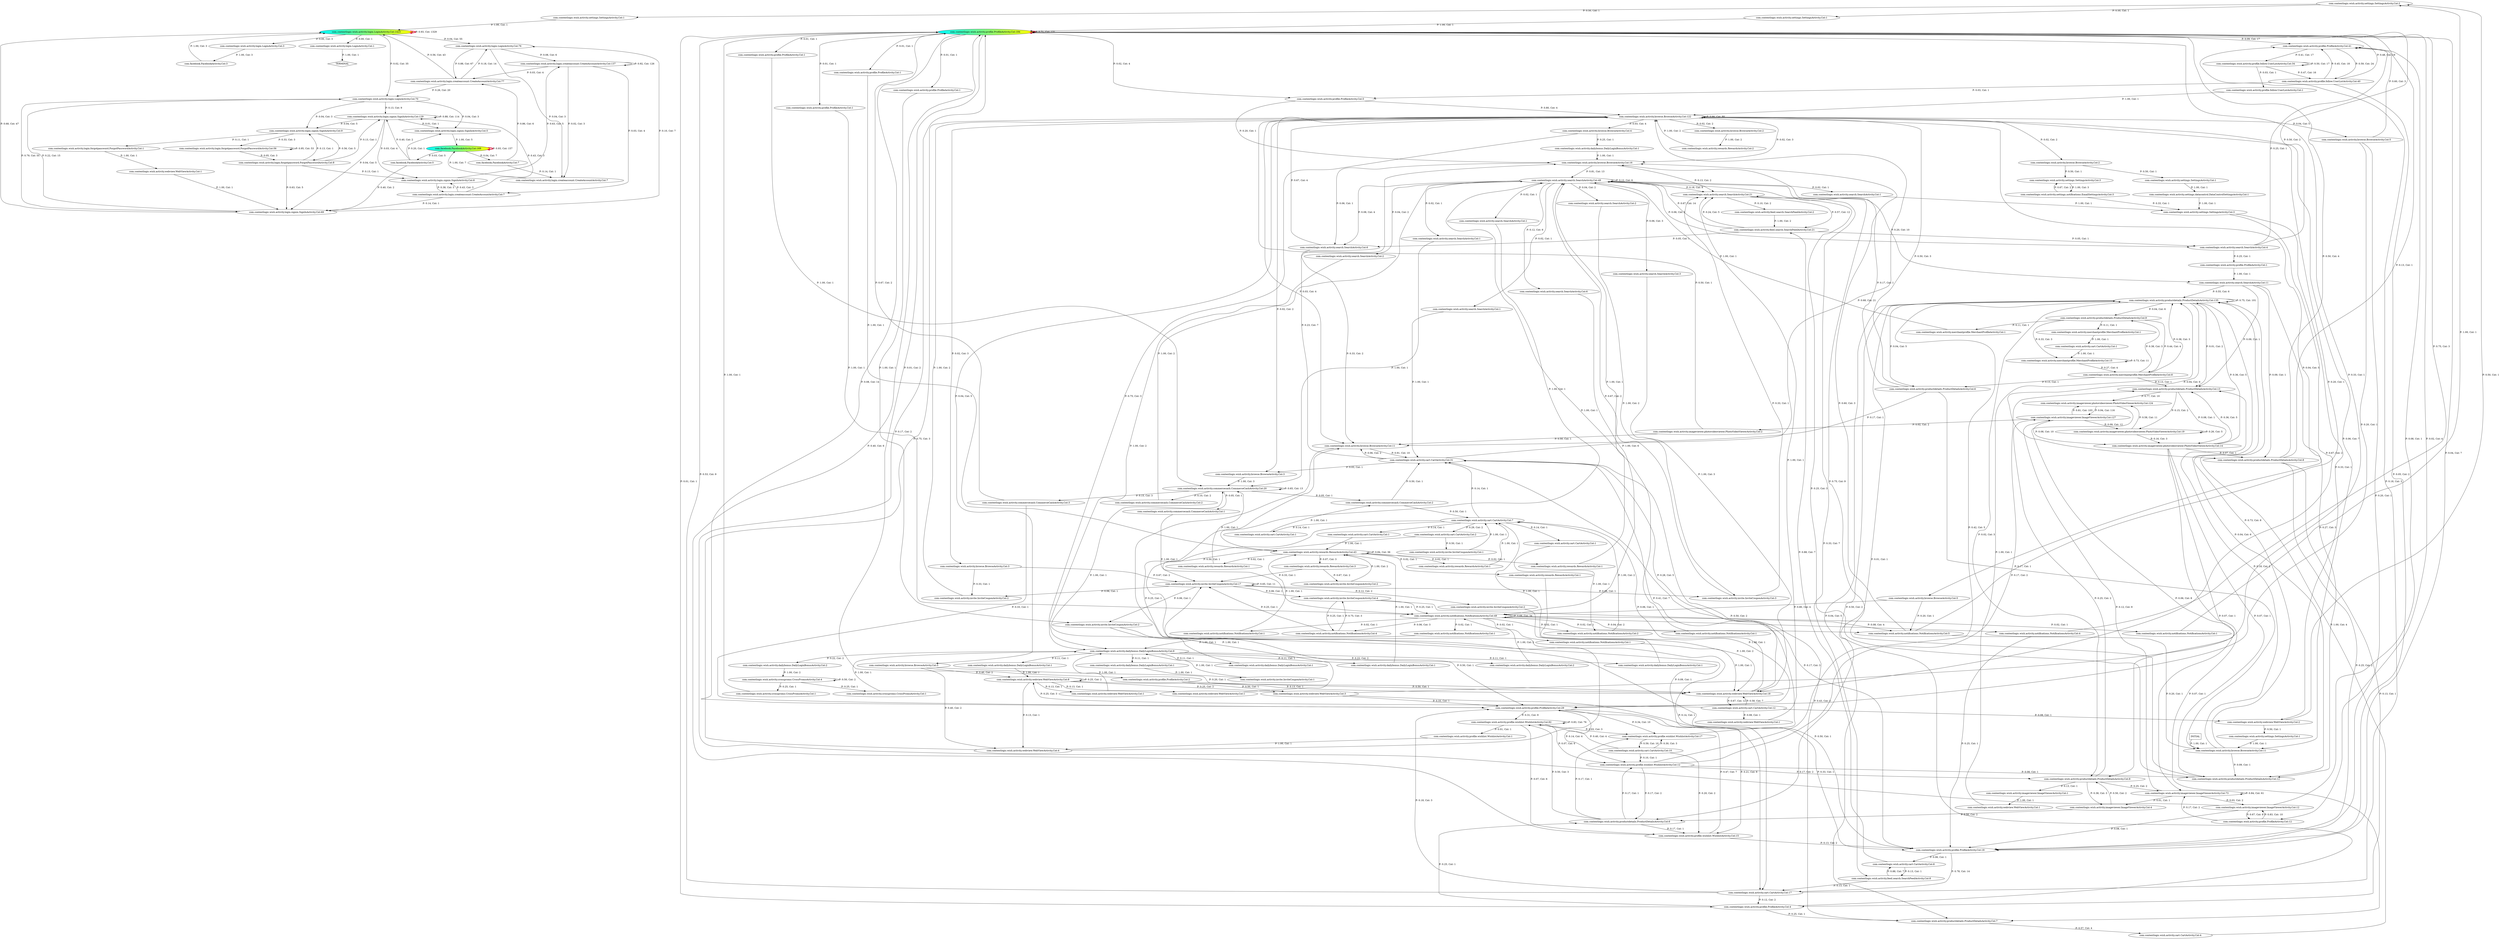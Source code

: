 digraph G {
  66 [label="com.contextlogic.wish.activity.login.LoginActivity,Cnt:1423", fillcolor="cyan:yellow", style="filled"];
  114 [label="com.contextlogic.wish.activity.profile.ProfileActivity,Cnt:184", fillcolor="cyan:yellow", style="filled"];
  165 [label="com.facebook.FacebookActivity,Cnt:169", fillcolor="cyan:yellow", style="filled"];
  70 [label="com.contextlogic.wish.activity.login.createaccount.CreateAccountActivity,Cnt:137"];
  101 [label="com.contextlogic.wish.activity.productdetails.ProductDetailsActivity,Cnt:135"];
  78 [label="com.contextlogic.wish.activity.login.signin.SignInActivity,Cnt:129"];
  47 [label="com.contextlogic.wish.activity.imageviewer.ImageViewerActivity,Cnt:127"];
  50 [label="com.contextlogic.wish.activity.imageviewer.photovideoviewer.PhotoVideoViewerActivity,Cnt:124"];
  11 [label="com.contextlogic.wish.activity.browse.BrowseActivity,Cnt:122"];
  122 [label="com.contextlogic.wish.activity.profile.wishlist.WishlistActivity,Cnt:92"];
  68 [label="com.contextlogic.wish.activity.login.createaccount.CreateAccountActivity,Cnt:77"];
  64 [label="com.contextlogic.wish.activity.login.LoginActivity,Cnt:76"];
  46 [label="com.contextlogic.wish.activity.imageviewer.ImageViewerActivity,Cnt:73"];
  65 [label="com.contextlogic.wish.activity.login.LoginActivity,Cnt:70"];
  76 [label="com.contextlogic.wish.activity.login.signin.SignInActivity,Cnt:69"];
  72 [label="com.contextlogic.wish.activity.login.forgotpassword.ForgotPasswordActivity,Cnt:56"];
  92 [label="com.contextlogic.wish.activity.notifications.NotificationsActivity,Cnt:49"];
  142 [label="com.contextlogic.wish.activity.search.SearchActivity,Cnt:49"];
  129 [label="com.contextlogic.wish.activity.rewards.RewardsActivity,Cnt:43"];
  109 [label="com.contextlogic.wish.activity.profile.ProfileActivity,Cnt:41"];
  117 [label="com.contextlogic.wish.activity.profile.follow.UserListActivity,Cnt:40"];
  116 [label="com.contextlogic.wish.activity.profile.follow.UserListActivity,Cnt:34"];
  19 [label="com.contextlogic.wish.activity.cart.CartActivity,Cnt:31"];
  113 [label="com.contextlogic.wish.activity.profile.ProfileActivity,Cnt:29"];
  43 [label="com.contextlogic.wish.activity.feed.search.SearchFeedActivity,Cnt:21"];
  139 [label="com.contextlogic.wish.activity.search.SearchActivity,Cnt:21"];
  28 [label="com.contextlogic.wish.activity.commercecash.CommerceCashActivity,Cnt:20"];
  51 [label="com.contextlogic.wish.activity.imageviewer.photovideoviewer.PhotoVideoViewerActivity,Cnt:19"];
  111 [label="com.contextlogic.wish.activity.profile.ProfileActivity,Cnt:18"];
  159 [label="com.contextlogic.wish.activity.webview.WebViewActivity,Cnt:18"];
  20 [label="com.contextlogic.wish.activity.cart.CartActivity,Cnt:17"];
  61 [label="com.contextlogic.wish.activity.invite.InviteCouponActivity,Cnt:17"];
  119 [label="com.contextlogic.wish.activity.profile.wishlist.WishlistActivity,Cnt:17"];
  9 [label="com.contextlogic.wish.activity.browse.BrowseActivity,Cnt:16"];
  81 [label="com.contextlogic.wish.activity.merchantprofile.MerchantProfileActivity,Cnt:15"];
  120 [label="com.contextlogic.wish.activity.profile.wishlist.WishlistActivity,Cnt:15"];
  52 [label="com.contextlogic.wish.activity.imageviewer.photovideoviewer.PhotoVideoViewerActivity,Cnt:14"];
  95 [label="com.contextlogic.wish.activity.productdetails.ProductDetailsActivity,Cnt:13"];
  22 [label="com.contextlogic.wish.activity.cart.CartActivity,Cnt:12"];
  48 [label="com.contextlogic.wish.activity.imageviewer.ImageViewerActivity,Cnt:12"];
  94 [label="com.contextlogic.wish.activity.productdetails.ProductDetailsActivity,Cnt:12"];
  108 [label="com.contextlogic.wish.activity.profile.ProfileActivity,Cnt:12"];
  121 [label="com.contextlogic.wish.activity.profile.wishlist.WishlistActivity,Cnt:12"];
  2 [label="com.contextlogic.wish.activity.browse.BrowseActivity,Cnt:11"];
  7 [label="com.contextlogic.wish.activity.browse.BrowseActivity,Cnt:11"];
  141 [label="com.contextlogic.wish.activity.search.SearchActivity,Cnt:11"];
  21 [label="com.contextlogic.wish.activity.cart.CartActivity,Cnt:10"];
  40 [label="com.contextlogic.wish.activity.dailybonus.DailyLoginBonusActivity,Cnt:9"];
  77 [label="com.contextlogic.wish.activity.login.signin.SignInActivity,Cnt:9"];
  98 [label="com.contextlogic.wish.activity.productdetails.ProductDetailsActivity,Cnt:9"];
  17 [label="com.contextlogic.wish.activity.cart.CartActivity,Cnt:8"];
  42 [label="com.contextlogic.wish.activity.feed.search.SearchFeedActivity,Cnt:8"];
  73 [label="com.contextlogic.wish.activity.login.forgotpassword.ForgotPasswordActivity,Cnt:8"];
  75 [label="com.contextlogic.wish.activity.login.signin.SignInActivity,Cnt:8"];
  82 [label="com.contextlogic.wish.activity.merchantprofile.MerchantProfileActivity,Cnt:8"];
  97 [label="com.contextlogic.wish.activity.productdetails.ProductDetailsActivity,Cnt:8"];
  99 [label="com.contextlogic.wish.activity.productdetails.ProductDetailsActivity,Cnt:8"];
  161 [label="com.contextlogic.wish.activity.webview.WebViewActivity,Cnt:8"];
  23 [label="com.contextlogic.wish.activity.cart.CartActivity,Cnt:7"];
  67 [label="com.contextlogic.wish.activity.login.createaccount.CreateAccountActivity,Cnt:7"];
  69 [label="com.contextlogic.wish.activity.login.createaccount.CreateAccountActivity,Cnt:7"];
  93 [label="com.contextlogic.wish.activity.productdetails.ProductDetailsActivity,Cnt:7"];
  163 [label="com.facebook.FacebookActivity,Cnt:7"];
  96 [label="com.contextlogic.wish.activity.productdetails.ProductDetailsActivity,Cnt:6"];
  100 [label="com.contextlogic.wish.activity.productdetails.ProductDetailsActivity,Cnt:6"];
  134 [label="com.contextlogic.wish.activity.search.SearchActivity,Cnt:6"];
  138 [label="com.contextlogic.wish.activity.search.SearchActivity,Cnt:6"];
  5 [label="com.contextlogic.wish.activity.browse.BrowseActivity,Cnt:5"];
  8 [label="com.contextlogic.wish.activity.browse.BrowseActivity,Cnt:5"];
  10 [label="com.contextlogic.wish.activity.browse.BrowseActivity,Cnt:5"];
  74 [label="com.contextlogic.wish.activity.login.signin.SignInActivity,Cnt:5"];
  91 [label="com.contextlogic.wish.activity.notifications.NotificationsActivity,Cnt:5"];
  107 [label="com.contextlogic.wish.activity.profile.ProfileActivity,Cnt:5"];
  164 [label="com.facebook.FacebookActivity,Cnt:5"];
  3 [label="com.contextlogic.wish.activity.browse.BrowseActivity,Cnt:4"];
  15 [label="com.contextlogic.wish.activity.cart.CartActivity,Cnt:4"];
  31 [label="com.contextlogic.wish.activity.crosspromo.CrossPromoActivity,Cnt:4"];
  45 [label="com.contextlogic.wish.activity.imageviewer.ImageViewerActivity,Cnt:4"];
  60 [label="com.contextlogic.wish.activity.invite.InviteCouponActivity,Cnt:4"];
  89 [label="com.contextlogic.wish.activity.notifications.NotificationsActivity,Cnt:4"];
  90 [label="com.contextlogic.wish.activity.notifications.NotificationsActivity,Cnt:4"];
  112 [label="com.contextlogic.wish.activity.profile.ProfileActivity,Cnt:4"];
  140 [label="com.contextlogic.wish.activity.search.SearchActivity,Cnt:4"];
  157 [label="com.contextlogic.wish.activity.webview.WebViewActivity,Cnt:4"];
  0 [label="com.contextlogic.wish.activity.browse.BrowseActivity,Cnt:3"];
  4 [label="com.contextlogic.wish.activity.browse.BrowseActivity,Cnt:3"];
  27 [label="com.contextlogic.wish.activity.commercecash.CommerceCashActivity,Cnt:3"];
  59 [label="com.contextlogic.wish.activity.invite.InviteCouponActivity,Cnt:3"];
  62 [label="com.contextlogic.wish.activity.login.LoginActivity,Cnt:3"];
  128 [label="com.contextlogic.wish.activity.rewards.RewardsActivity,Cnt:3"];
  137 [label="com.contextlogic.wish.activity.search.SearchActivity,Cnt:3"];
  147 [label="com.contextlogic.wish.activity.settings.SettingsActivity,Cnt:3"];
  149 [label="com.contextlogic.wish.activity.settings.SettingsActivity,Cnt:3"];
  151 [label="com.contextlogic.wish.activity.settings.notifications.EmailSettingsActivity,Cnt:3"];
  160 [label="com.contextlogic.wish.activity.webview.WebViewActivity,Cnt:3"];
  162 [label="com.facebook.FacebookActivity,Cnt:3"];
  1 [label="com.contextlogic.wish.activity.browse.BrowseActivity,Cnt:2"];
  6 [label="com.contextlogic.wish.activity.browse.BrowseActivity,Cnt:2"];
  18 [label="com.contextlogic.wish.activity.cart.CartActivity,Cnt:2"];
  25 [label="com.contextlogic.wish.activity.commercecash.CommerceCashActivity,Cnt:2"];
  26 [label="com.contextlogic.wish.activity.commercecash.CommerceCashActivity,Cnt:2"];
  35 [label="com.contextlogic.wish.activity.dailybonus.DailyLoginBonusActivity,Cnt:2"];
  37 [label="com.contextlogic.wish.activity.dailybonus.DailyLoginBonusActivity,Cnt:2"];
  41 [label="com.contextlogic.wish.activity.feed.search.SearchFeedActivity,Cnt:2"];
  49 [label="com.contextlogic.wish.activity.imageviewer.photovideoviewer.PhotoVideoViewerActivity,Cnt:2"];
  53 [label="com.contextlogic.wish.activity.invite.InviteCouponActivity,Cnt:2"];
  56 [label="com.contextlogic.wish.activity.invite.InviteCouponActivity,Cnt:2"];
  57 [label="com.contextlogic.wish.activity.invite.InviteCouponActivity,Cnt:2"];
  58 [label="com.contextlogic.wish.activity.invite.InviteCouponActivity,Cnt:2"];
  83 [label="com.contextlogic.wish.activity.notifications.NotificationsActivity,Cnt:2"];
  110 [label="com.contextlogic.wish.activity.profile.ProfileActivity,Cnt:2"];
  123 [label="com.contextlogic.wish.activity.rewards.RewardsActivity,Cnt:2"];
  132 [label="com.contextlogic.wish.activity.search.SearchActivity,Cnt:2"];
  133 [label="com.contextlogic.wish.activity.search.SearchActivity,Cnt:2"];
  148 [label="com.contextlogic.wish.activity.settings.SettingsActivity,Cnt:2"];
  158 [label="com.contextlogic.wish.activity.webview.WebViewActivity,Cnt:2"];
  12 [label="com.contextlogic.wish.activity.cart.CartActivity,Cnt:1"];
  13 [label="com.contextlogic.wish.activity.cart.CartActivity,Cnt:1"];
  14 [label="com.contextlogic.wish.activity.cart.CartActivity,Cnt:1"];
  16 [label="com.contextlogic.wish.activity.cart.CartActivity,Cnt:1"];
  24 [label="com.contextlogic.wish.activity.commercecash.CommerceCashActivity,Cnt:1"];
  29 [label="com.contextlogic.wish.activity.crosspromo.CrossPromoActivity,Cnt:1"];
  30 [label="com.contextlogic.wish.activity.crosspromo.CrossPromoActivity,Cnt:1"];
  32 [label="com.contextlogic.wish.activity.dailybonus.DailyLoginBonusActivity,Cnt:1"];
  33 [label="com.contextlogic.wish.activity.dailybonus.DailyLoginBonusActivity,Cnt:1"];
  34 [label="com.contextlogic.wish.activity.dailybonus.DailyLoginBonusActivity,Cnt:1"];
  36 [label="com.contextlogic.wish.activity.dailybonus.DailyLoginBonusActivity,Cnt:1"];
  38 [label="com.contextlogic.wish.activity.dailybonus.DailyLoginBonusActivity,Cnt:1"];
  39 [label="com.contextlogic.wish.activity.dailybonus.DailyLoginBonusActivity,Cnt:1"];
  44 [label="com.contextlogic.wish.activity.imageviewer.ImageViewerActivity,Cnt:1"];
  54 [label="com.contextlogic.wish.activity.invite.InviteCouponActivity,Cnt:1"];
  55 [label="com.contextlogic.wish.activity.invite.InviteCouponActivity,Cnt:1"];
  63 [label="com.contextlogic.wish.activity.login.LoginActivity,Cnt:1"];
  71 [label="com.contextlogic.wish.activity.login.forgotpassword.ForgotPasswordActivity,Cnt:1"];
  79 [label="com.contextlogic.wish.activity.merchantprofile.MerchantProfileActivity,Cnt:1"];
  80 [label="com.contextlogic.wish.activity.merchantprofile.MerchantProfileActivity,Cnt:1"];
  84 [label="com.contextlogic.wish.activity.notifications.NotificationsActivity,Cnt:1"];
  85 [label="com.contextlogic.wish.activity.notifications.NotificationsActivity,Cnt:1"];
  86 [label="com.contextlogic.wish.activity.notifications.NotificationsActivity,Cnt:1"];
  87 [label="com.contextlogic.wish.activity.notifications.NotificationsActivity,Cnt:1"];
  88 [label="com.contextlogic.wish.activity.notifications.NotificationsActivity,Cnt:1"];
  102 [label="com.contextlogic.wish.activity.profile.ProfileActivity,Cnt:1"];
  103 [label="com.contextlogic.wish.activity.profile.ProfileActivity,Cnt:1"];
  104 [label="com.contextlogic.wish.activity.profile.ProfileActivity,Cnt:1"];
  105 [label="com.contextlogic.wish.activity.profile.ProfileActivity,Cnt:1"];
  106 [label="com.contextlogic.wish.activity.profile.ProfileActivity,Cnt:1"];
  115 [label="com.contextlogic.wish.activity.profile.follow.UserListActivity,Cnt:1"];
  118 [label="com.contextlogic.wish.activity.profile.wishlist.WishlistActivity,Cnt:1"];
  124 [label="com.contextlogic.wish.activity.rewards.RewardsActivity,Cnt:1"];
  125 [label="com.contextlogic.wish.activity.rewards.RewardsActivity,Cnt:1"];
  126 [label="com.contextlogic.wish.activity.rewards.RewardsActivity,Cnt:1"];
  127 [label="com.contextlogic.wish.activity.rewards.RewardsActivity,Cnt:1"];
  130 [label="com.contextlogic.wish.activity.search.SearchActivity,Cnt:1"];
  131 [label="com.contextlogic.wish.activity.search.SearchActivity,Cnt:1"];
  135 [label="com.contextlogic.wish.activity.search.SearchActivity,Cnt:1"];
  136 [label="com.contextlogic.wish.activity.search.SearchActivity,Cnt:1"];
  143 [label="com.contextlogic.wish.activity.settings.SettingsActivity,Cnt:1"];
  144 [label="com.contextlogic.wish.activity.settings.SettingsActivity,Cnt:1"];
  145 [label="com.contextlogic.wish.activity.settings.SettingsActivity,Cnt:1"];
  146 [label="com.contextlogic.wish.activity.settings.SettingsActivity,Cnt:1"];
  150 [label="com.contextlogic.wish.activity.settings.datacontrol.DataControlSettingsActivity,Cnt:1"];
  152 [label="com.contextlogic.wish.activity.webview.WebViewActivity,Cnt:1"];
  153 [label="com.contextlogic.wish.activity.webview.WebViewActivity,Cnt:1"];
  154 [label="com.contextlogic.wish.activity.webview.WebViewActivity,Cnt:1"];
  155 [label="com.contextlogic.wish.activity.webview.WebViewActivity,Cnt:1"];
  156 [label="com.contextlogic.wish.activity.webview.WebViewActivity,Cnt:1"];
  166 [label="TERMINAL",shape=diamond];
  167 [label="INITIAL",shape=box];
66->66 [label="P: 0.93, Cnt: 1329", color="crimson", penwidth=4];
165->165 [label="P: 0.93, Cnt: 157", color="crimson", penwidth=4];
114->114 [label="P: 0.71, Cnt: 131", color="crimson", penwidth=4];
70->70 [label="P: 0.92, Cnt: 126"];
50->47 [label="P: 0.94, Cnt: 116"];
78->78 [label="P: 0.88, Cnt: 114"];
47->50 [label="P: 0.81, Cnt: 103"];
101->101 [label="P: 0.75, Cnt: 101"];
11->11 [label="P: 0.66, Cnt: 80"];
122->122 [label="P: 0.83, Cnt: 76"];
64->68 [label="P: 0.88, Cnt: 67"];
46->46 [label="P: 0.84, Cnt: 61"];
65->76 [label="P: 0.79, Cnt: 55"];
66->64 [label="P: 0.04, Cnt: 55"];
72->72 [label="P: 0.95, Cnt: 53"];
76->66 [label="P: 0.68, Cnt: 47"];
68->66 [label="P: 0.56, Cnt: 43"];
129->129 [label="P: 0.84, Cnt: 36"];
66->65 [label="P: 0.02, Cnt: 35"];
92->92 [label="P: 0.69, Cnt: 34"];
109->117 [label="P: 0.59, Cnt: 24"];
19->11 [label="P: 0.68, Cnt: 21"];
68->65 [label="P: 0.26, Cnt: 20"];
117->114 [label="P: 0.48, Cnt: 19"];
117->109 [label="P: 0.45, Cnt: 18"];
109->116 [label="P: 0.41, Cnt: 17"];
114->109 [label="P: 0.09, Cnt: 17"];
116->116 [label="P: 0.50, Cnt: 17"];
116->117 [label="P: 0.47, Cnt: 16"];
76->65 [label="P: 0.22, Cnt: 15"];
43->142 [label="P: 0.67, Cnt: 14"];
68->64 [label="P: 0.18, Cnt: 14"];
111->20 [label="P: 0.78, Cnt: 14"];
114->113 [label="P: 0.08, Cnt: 14"];
9->142 [label="P: 0.81, Cnt: 13"];
28->28 [label="P: 0.65, Cnt: 13"];
47->51 [label="P: 0.09, Cnt: 12"];
139->43 [label="P: 0.57, Cnt: 12"];
159->22 [label="P: 0.67, Cnt: 12"];
51->50 [label="P: 0.58, Cnt: 11"];
61->61 [label="P: 0.65, Cnt: 11"];
81->81 [label="P: 0.73, Cnt: 11"];
2->19 [label="P: 0.91, Cnt: 10"];
47->52 [label="P: 0.08, Cnt: 10"];
95->50 [label="P: 0.77, Cnt: 10"];
108->48 [label="P: 0.83, Cnt: 10"];
113->119 [label="P: 0.34, Cnt: 10"];
119->21 [label="P: 0.59, Cnt: 10"];
142->141 [label="P: 0.20, Cnt: 10"];
20->114 [label="P: 0.53, Cnt: 9"];
46->47 [label="P: 0.12, Cnt: 9"];
65->78 [label="P: 0.13, Cnt: 9"];
94->142 [label="P: 0.75, Cnt: 9"];
113->122 [label="P: 0.31, Cnt: 9"];
142->139 [label="P: 0.18, Cnt: 9"];
7->101 [label="P: 0.73, Cnt: 8"];
48->108 [label="P: 0.67, Cnt: 8"];
50->46 [label="P: 0.06, Cnt: 8"];
11->7 [label="P: 0.06, Cnt: 7"];
17->43 [label="P: 0.88, Cnt: 7"];
19->9 [label="P: 0.23, Cnt: 7"];
22->159 [label="P: 0.58, Cnt: 7"];
42->17 [label="P: 0.88, Cnt: 7"];
67->165 [label="P: 1.00, Cnt: 7"];
76->64 [label="P: 0.10, Cnt: 7"];
114->111 [label="P: 0.04, Cnt: 7"];
119->19 [label="P: 0.41, Cnt: 7"];
120->113 [label="P: 0.47, Cnt: 7"];
139->42 [label="P: 0.33, Cnt: 7"];
165->163 [label="P: 0.04, Cnt: 7"];
64->70 [label="P: 0.08, Cnt: 6"];
101->98 [label="P: 0.04, Cnt: 6"];
101->99 [label="P: 0.04, Cnt: 6"];
101->94 [label="P: 0.04, Cnt: 6"];
113->120 [label="P: 0.21, Cnt: 6"];
120->114 [label="P: 0.40, Cnt: 6"];
122->121 [label="P: 0.07, Cnt: 6"];
122->120 [label="P: 0.07, Cnt: 6"];
134->92 [label="P: 1.00, Cnt: 6"];
141->101 [label="P: 0.55, Cnt: 6"];
142->134 [label="P: 0.12, Cnt: 6"];
142->142 [label="P: 0.12, Cnt: 6"];
163->68 [label="P: 0.86, Cnt: 6"];
11->8 [label="P: 0.04, Cnt: 5"];
11->10 [label="P: 0.04, Cnt: 5"];
11->5 [label="P: 0.04, Cnt: 5"];
43->139 [label="P: 0.24, Cnt: 5"];
51->51 [label="P: 0.26, Cnt: 5"];
52->95 [label="P: 0.36, Cnt: 5"];
52->101 [label="P: 0.36, Cnt: 5"];
73->76 [label="P: 0.63, Cnt: 5"];
74->165 [label="P: 1.00, Cnt: 5"];
75->70 [label="P: 0.63, Cnt: 5"];
77->73 [label="P: 0.56, Cnt: 5"];
78->76 [label="P: 0.04, Cnt: 5"];
78->77 [label="P: 0.04, Cnt: 5"];
101->93 [label="P: 0.04, Cnt: 5"];
101->96 [label="P: 0.04, Cnt: 5"];
121->101 [label="P: 0.42, Cnt: 5"];
159->19 [label="P: 0.28, Cnt: 5"];
165->164 [label="P: 0.03, Cnt: 5"];
5->92 [label="P: 0.80, Cnt: 4"];
11->2 [label="P: 0.03, Cnt: 4"];
11->3 [label="P: 0.03, Cnt: 4"];
15->101 [label="P: 1.00, Cnt: 4"];
21->122 [label="P: 0.40, Cnt: 4"];
70->69 [label="P: 0.03, Cnt: 4"];
70->68 [label="P: 0.03, Cnt: 4"];
78->75 [label="P: 0.03, Cnt: 4"];
81->82 [label="P: 0.27, Cnt: 4"];
92->90 [label="P: 0.08, Cnt: 4"];
93->15 [label="P: 0.57, Cnt: 4"];
98->82 [label="P: 0.44, Cnt: 4"];
99->114 [label="P: 0.50, Cnt: 4"];
107->11 [label="P: 0.80, Cnt: 4"];
113->121 [label="P: 0.14, Cnt: 4"];
114->107 [label="P: 0.02, Cnt: 4"];
114->108 [label="P: 0.02, Cnt: 4"];
138->11 [label="P: 0.67, Cnt: 4"];
142->138 [label="P: 0.08, Cnt: 4"];
0->28 [label="P: 1.00, Cnt: 3"];
3->40 [label="P: 0.75, Cnt: 3"];
8->114 [label="P: 0.60, Cnt: 3"];
11->9 [label="P: 0.02, Cnt: 3"];
11->4 [label="P: 0.02, Cnt: 3"];
20->109 [label="P: 0.18, Cnt: 3"];
20->113 [label="P: 0.18, Cnt: 3"];
21->119 [label="P: 0.30, Cnt: 3"];
22->161 [label="P: 0.25, Cnt: 3"];
28->27 [label="P: 0.15, Cnt: 3"];
51->52 [label="P: 0.16, Cnt: 3"];
62->162 [label="P: 1.00, Cnt: 3"];
64->67 [label="P: 0.04, Cnt: 3"];
65->74 [label="P: 0.04, Cnt: 3"];
65->77 [label="P: 0.04, Cnt: 3"];
66->62 [label="P: 0.00, Cnt: 3"];
69->75 [label="P: 0.43, Cnt: 3"];
69->78 [label="P: 0.43, Cnt: 3"];
70->67 [label="P: 0.02, Cnt: 3"];
72->73 [label="P: 0.05, Cnt: 3"];
75->69 [label="P: 0.38, Cnt: 3"];
77->72 [label="P: 0.33, Cnt: 3"];
82->98 [label="P: 0.38, Cnt: 3"];
82->101 [label="P: 0.38, Cnt: 3"];
89->60 [label="P: 0.75, Cnt: 3"];
90->114 [label="P: 0.75, Cnt: 3"];
91->9 [label="P: 0.60, Cnt: 3"];
92->89 [label="P: 0.06, Cnt: 3"];
93->19 [label="P: 0.43, Cnt: 3"];
94->139 [label="P: 0.25, Cnt: 3"];
96->11 [label="P: 0.50, Cnt: 3"];
97->45 [label="P: 0.38, Cnt: 3"];
98->81 [label="P: 0.33, Cnt: 3"];
100->122 [label="P: 0.50, Cnt: 3"];
101->97 [label="P: 0.02, Cnt: 3"];
111->19 [label="P: 0.17, Cnt: 3"];
122->119 [label="P: 0.03, Cnt: 3"];
129->128 [label="P: 0.07, Cnt: 3"];
137->159 [label="P: 1.00, Cnt: 3"];
141->94 [label="P: 0.27, Cnt: 3"];
142->140 [label="P: 0.06, Cnt: 3"];
142->137 [label="P: 0.06, Cnt: 3"];
147->151 [label="P: 1.00, Cnt: 3"];
157->11 [label="P: 0.75, Cnt: 3"];
162->66 [label="P: 1.00, Cnt: 3"];
1->123 [label="P: 1.00, Cnt: 2"];
4->61 [label="P: 0.67, Cnt: 2"];
7->95 [label="P: 0.18, Cnt: 2"];
9->139 [label="P: 0.13, Cnt: 2"];
10->161 [label="P: 0.40, Cnt: 2"];
10->157 [label="P: 0.40, Cnt: 2"];
11->6 [label="P: 0.02, Cnt: 2"];
11->1 [label="P: 0.02, Cnt: 2"];
11->0 [label="P: 0.02, Cnt: 2"];
19->2 [label="P: 0.06, Cnt: 2"];
20->112 [label="P: 0.12, Cnt: 2"];
21->120 [label="P: 0.20, Cnt: 2"];
23->18 [label="P: 0.29, Cnt: 2"];
25->142 [label="P: 1.00, Cnt: 2"];
27->114 [label="P: 0.67, Cnt: 2"];
28->25 [label="P: 0.10, Cnt: 2"];
31->31 [label="P: 0.50, Cnt: 2"];
35->31 [label="P: 1.00, Cnt: 2"];
37->92 [label="P: 1.00, Cnt: 2"];
40->37 [label="P: 0.22, Cnt: 2"];
40->35 [label="P: 0.22, Cnt: 2"];
41->43 [label="P: 1.00, Cnt: 2"];
45->97 [label="P: 0.50, Cnt: 2"];
45->100 [label="P: 0.50, Cnt: 2"];
46->48 [label="P: 0.03, Cnt: 2"];
47->49 [label="P: 0.02, Cnt: 2"];
48->114 [label="P: 0.17, Cnt: 2"];
53->11 [label="P: 1.00, Cnt: 2"];
56->129 [label="P: 1.00, Cnt: 2"];
57->159 [label="P: 1.00, Cnt: 2"];
59->142 [label="P: 0.67, Cnt: 2"];
60->91 [label="P: 0.50, Cnt: 2"];
61->57 [label="P: 0.12, Cnt: 2"];
83->23 [label="P: 1.00, Cnt: 2"];
92->91 [label="P: 0.04, Cnt: 2"];
95->51 [label="P: 0.15, Cnt: 2"];
97->47 [label="P: 0.25, Cnt: 2"];
97->46 [label="P: 0.25, Cnt: 2"];
99->111 [label="P: 0.25, Cnt: 2"];
101->95 [label="P: 0.01, Cnt: 2"];
108->46 [label="P: 0.17, Cnt: 2"];
112->101 [label="P: 0.50, Cnt: 2"];
114->110 [label="P: 0.01, Cnt: 2"];
117->111 [label="P: 0.05, Cnt: 2"];
120->111 [label="P: 0.13, Cnt: 2"];
121->95 [label="P: 0.17, Cnt: 2"];
121->97 [label="P: 0.17, Cnt: 2"];
121->100 [label="P: 0.17, Cnt: 2"];
123->11 [label="P: 1.00, Cnt: 2"];
128->56 [label="P: 0.67, Cnt: 2"];
132->40 [label="P: 1.00, Cnt: 2"];
133->59 [label="P: 1.00, Cnt: 2"];
138->2 [label="P: 0.33, Cnt: 2"];
139->41 [label="P: 0.10, Cnt: 2"];
140->114 [label="P: 0.50, Cnt: 2"];
142->132 [label="P: 0.04, Cnt: 2"];
142->133 [label="P: 0.04, Cnt: 2"];
149->159 [label="P: 0.67, Cnt: 2"];
151->147 [label="P: 0.67, Cnt: 2"];
161->161 [label="P: 0.25, Cnt: 2"];
161->160 [label="P: 0.25, Cnt: 2"];
164->76 [label="P: 0.40, Cnt: 2"];
164->78 [label="P: 0.40, Cnt: 2"];
2->20 [label="P: 0.09, Cnt: 1"];
3->32 [label="P: 0.25, Cnt: 1"];
4->53 [label="P: 0.33, Cnt: 1"];
5->91 [label="P: 0.20, Cnt: 1"];
6->146 [label="P: 0.50, Cnt: 1"];
6->147 [label="P: 0.50, Cnt: 1"];
7->94 [label="P: 0.09, Cnt: 1"];
8->111 [label="P: 0.20, Cnt: 1"];
8->113 [label="P: 0.20, Cnt: 1"];
9->138 [label="P: 0.06, Cnt: 1"];
10->159 [label="P: 0.20, Cnt: 1"];
12->26 [label="P: 1.00, Cnt: 1"];
13->81 [label="P: 1.00, Cnt: 1"];
14->83 [label="P: 1.00, Cnt: 1"];
16->129 [label="P: 1.00, Cnt: 1"];
17->42 [label="P: 0.13, Cnt: 1"];
18->61 [label="P: 0.50, Cnt: 1"];
18->54 [label="P: 0.50, Cnt: 1"];
19->0 [label="P: 0.03, Cnt: 1"];
21->121 [label="P: 0.10, Cnt: 1"];
22->156 [label="P: 0.08, Cnt: 1"];
22->158 [label="P: 0.08, Cnt: 1"];
23->19 [label="P: 0.14, Cnt: 1"];
23->20 [label="P: 0.14, Cnt: 1"];
23->14 [label="P: 0.14, Cnt: 1"];
23->12 [label="P: 0.14, Cnt: 1"];
23->16 [label="P: 0.14, Cnt: 1"];
24->92 [label="P: 1.00, Cnt: 1"];
26->19 [label="P: 0.50, Cnt: 1"];
26->23 [label="P: 0.50, Cnt: 1"];
27->113 [label="P: 0.33, Cnt: 1"];
28->26 [label="P: 0.05, Cnt: 1"];
28->24 [label="P: 0.05, Cnt: 1"];
29->40 [label="P: 1.00, Cnt: 1"];
30->114 [label="P: 1.00, Cnt: 1"];
31->30 [label="P: 0.25, Cnt: 1"];
31->29 [label="P: 0.25, Cnt: 1"];
32->9 [label="P: 1.00, Cnt: 1"];
33->23 [label="P: 1.00, Cnt: 1"];
34->28 [label="P: 1.00, Cnt: 1"];
36->55 [label="P: 1.00, Cnt: 1"];
38->129 [label="P: 1.00, Cnt: 1"];
39->161 [label="P: 1.00, Cnt: 1"];
40->33 [label="P: 0.11, Cnt: 1"];
40->34 [label="P: 0.11, Cnt: 1"];
40->39 [label="P: 0.11, Cnt: 1"];
40->36 [label="P: 0.11, Cnt: 1"];
40->38 [label="P: 0.11, Cnt: 1"];
42->20 [label="P: 0.13, Cnt: 1"];
43->140 [label="P: 0.05, Cnt: 1"];
43->138 [label="P: 0.05, Cnt: 1"];
44->155 [label="P: 1.00, Cnt: 1"];
46->45 [label="P: 0.01, Cnt: 1"];
48->109 [label="P: 0.08, Cnt: 1"];
48->111 [label="P: 0.08, Cnt: 1"];
49->11 [label="P: 0.50, Cnt: 1"];
49->2 [label="P: 0.50, Cnt: 1"];
52->99 [label="P: 0.07, Cnt: 1"];
52->93 [label="P: 0.07, Cnt: 1"];
52->97 [label="P: 0.07, Cnt: 1"];
52->94 [label="P: 0.07, Cnt: 1"];
54->23 [label="P: 1.00, Cnt: 1"];
55->40 [label="P: 1.00, Cnt: 1"];
58->111 [label="P: 0.50, Cnt: 1"];
58->113 [label="P: 0.50, Cnt: 1"];
59->139 [label="P: 0.33, Cnt: 1"];
60->92 [label="P: 0.25, Cnt: 1"];
60->89 [label="P: 0.25, Cnt: 1"];
61->53 [label="P: 0.06, Cnt: 1"];
61->58 [label="P: 0.06, Cnt: 1"];
61->59 [label="P: 0.06, Cnt: 1"];
61->60 [label="P: 0.06, Cnt: 1"];
63->166 [label="P: 1.00, Cnt: 1"];
66->63 [label="P: 0.00, Cnt: 1"];
69->76 [label="P: 0.14, Cnt: 1"];
71->154 [label="P: 1.00, Cnt: 1"];
73->75 [label="P: 0.13, Cnt: 1"];
73->78 [label="P: 0.13, Cnt: 1"];
73->77 [label="P: 0.13, Cnt: 1"];
77->71 [label="P: 0.11, Cnt: 1"];
78->74 [label="P: 0.01, Cnt: 1"];
79->13 [label="P: 1.00, Cnt: 1"];
80->142 [label="P: 1.00, Cnt: 1"];
82->95 [label="P: 0.13, Cnt: 1"];
82->96 [label="P: 0.13, Cnt: 1"];
84->40 [label="P: 1.00, Cnt: 1"];
85->129 [label="P: 1.00, Cnt: 1"];
86->142 [label="P: 1.00, Cnt: 1"];
87->148 [label="P: 1.00, Cnt: 1"];
88->159 [label="P: 1.00, Cnt: 1"];
89->61 [label="P: 0.25, Cnt: 1"];
90->111 [label="P: 0.25, Cnt: 1"];
91->11 [label="P: 0.20, Cnt: 1"];
91->7 [label="P: 0.20, Cnt: 1"];
92->86 [label="P: 0.02, Cnt: 1"];
92->85 [label="P: 0.02, Cnt: 1"];
92->87 [label="P: 0.02, Cnt: 1"];
92->83 [label="P: 0.02, Cnt: 1"];
92->84 [label="P: 0.02, Cnt: 1"];
92->88 [label="P: 0.02, Cnt: 1"];
95->52 [label="P: 0.08, Cnt: 1"];
96->9 [label="P: 0.17, Cnt: 1"];
96->2 [label="P: 0.17, Cnt: 1"];
96->7 [label="P: 0.17, Cnt: 1"];
97->44 [label="P: 0.13, Cnt: 1"];
98->79 [label="P: 0.11, Cnt: 1"];
98->80 [label="P: 0.11, Cnt: 1"];
99->109 [label="P: 0.13, Cnt: 1"];
99->112 [label="P: 0.13, Cnt: 1"];
100->119 [label="P: 0.17, Cnt: 1"];
100->121 [label="P: 0.17, Cnt: 1"];
100->120 [label="P: 0.17, Cnt: 1"];
101->100 [label="P: 0.01, Cnt: 1"];
102->28 [label="P: 1.00, Cnt: 1"];
103->58 [label="P: 1.00, Cnt: 1"];
104->92 [label="P: 1.00, Cnt: 1"];
105->129 [label="P: 1.00, Cnt: 1"];
106->141 [label="P: 1.00, Cnt: 1"];
107->9 [label="P: 0.20, Cnt: 1"];
110->159 [label="P: 0.50, Cnt: 1"];
110->160 [label="P: 0.50, Cnt: 1"];
111->17 [label="P: 0.06, Cnt: 1"];
112->93 [label="P: 0.25, Cnt: 1"];
112->100 [label="P: 0.25, Cnt: 1"];
114->103 [label="P: 0.01, Cnt: 1"];
114->104 [label="P: 0.01, Cnt: 1"];
114->112 [label="P: 0.01, Cnt: 1"];
114->102 [label="P: 0.01, Cnt: 1"];
114->105 [label="P: 0.01, Cnt: 1"];
115->11 [label="P: 1.00, Cnt: 1"];
116->115 [label="P: 0.03, Cnt: 1"];
117->107 [label="P: 0.03, Cnt: 1"];
118->157 [label="P: 1.00, Cnt: 1"];
121->94 [label="P: 0.08, Cnt: 1"];
122->118 [label="P: 0.01, Cnt: 1"];
124->23 [label="P: 1.00, Cnt: 1"];
125->28 [label="P: 1.00, Cnt: 1"];
126->113 [label="P: 1.00, Cnt: 1"];
127->142 [label="P: 1.00, Cnt: 1"];
128->61 [label="P: 0.33, Cnt: 1"];
129->126 [label="P: 0.02, Cnt: 1"];
129->125 [label="P: 0.02, Cnt: 1"];
129->127 [label="P: 0.02, Cnt: 1"];
129->124 [label="P: 0.02, Cnt: 1"];
130->19 [label="P: 1.00, Cnt: 1"];
131->28 [label="P: 1.00, Cnt: 1"];
135->129 [label="P: 1.00, Cnt: 1"];
136->149 [label="P: 1.00, Cnt: 1"];
140->109 [label="P: 0.25, Cnt: 1"];
140->106 [label="P: 0.25, Cnt: 1"];
141->95 [label="P: 0.09, Cnt: 1"];
141->99 [label="P: 0.09, Cnt: 1"];
142->136 [label="P: 0.02, Cnt: 1"];
142->131 [label="P: 0.02, Cnt: 1"];
142->130 [label="P: 0.02, Cnt: 1"];
142->135 [label="P: 0.02, Cnt: 1"];
143->7 [label="P: 1.00, Cnt: 1"];
144->66 [label="P: 1.00, Cnt: 1"];
145->114 [label="P: 1.00, Cnt: 1"];
146->150 [label="P: 1.00, Cnt: 1"];
148->144 [label="P: 0.50, Cnt: 1"];
148->145 [label="P: 0.50, Cnt: 1"];
149->158 [label="P: 0.33, Cnt: 1"];
150->149 [label="P: 1.00, Cnt: 1"];
151->149 [label="P: 0.33, Cnt: 1"];
152->40 [label="P: 1.00, Cnt: 1"];
153->61 [label="P: 1.00, Cnt: 1"];
154->76 [label="P: 1.00, Cnt: 1"];
155->101 [label="P: 1.00, Cnt: 1"];
156->139 [label="P: 1.00, Cnt: 1"];
157->2 [label="P: 0.25, Cnt: 1"];
158->143 [label="P: 0.50, Cnt: 1"];
158->148 [label="P: 0.50, Cnt: 1"];
159->23 [label="P: 0.06, Cnt: 1"];
160->114 [label="P: 0.33, Cnt: 1"];
160->111 [label="P: 0.33, Cnt: 1"];
160->113 [label="P: 0.33, Cnt: 1"];
161->159 [label="P: 0.13, Cnt: 1"];
161->153 [label="P: 0.13, Cnt: 1"];
161->152 [label="P: 0.13, Cnt: 1"];
161->157 [label="P: 0.13, Cnt: 1"];
163->67 [label="P: 0.14, Cnt: 1"];
164->74 [label="P: 0.20, Cnt: 1"];
167->7 [label="P: 1.00, Cnt: 1"];
}
